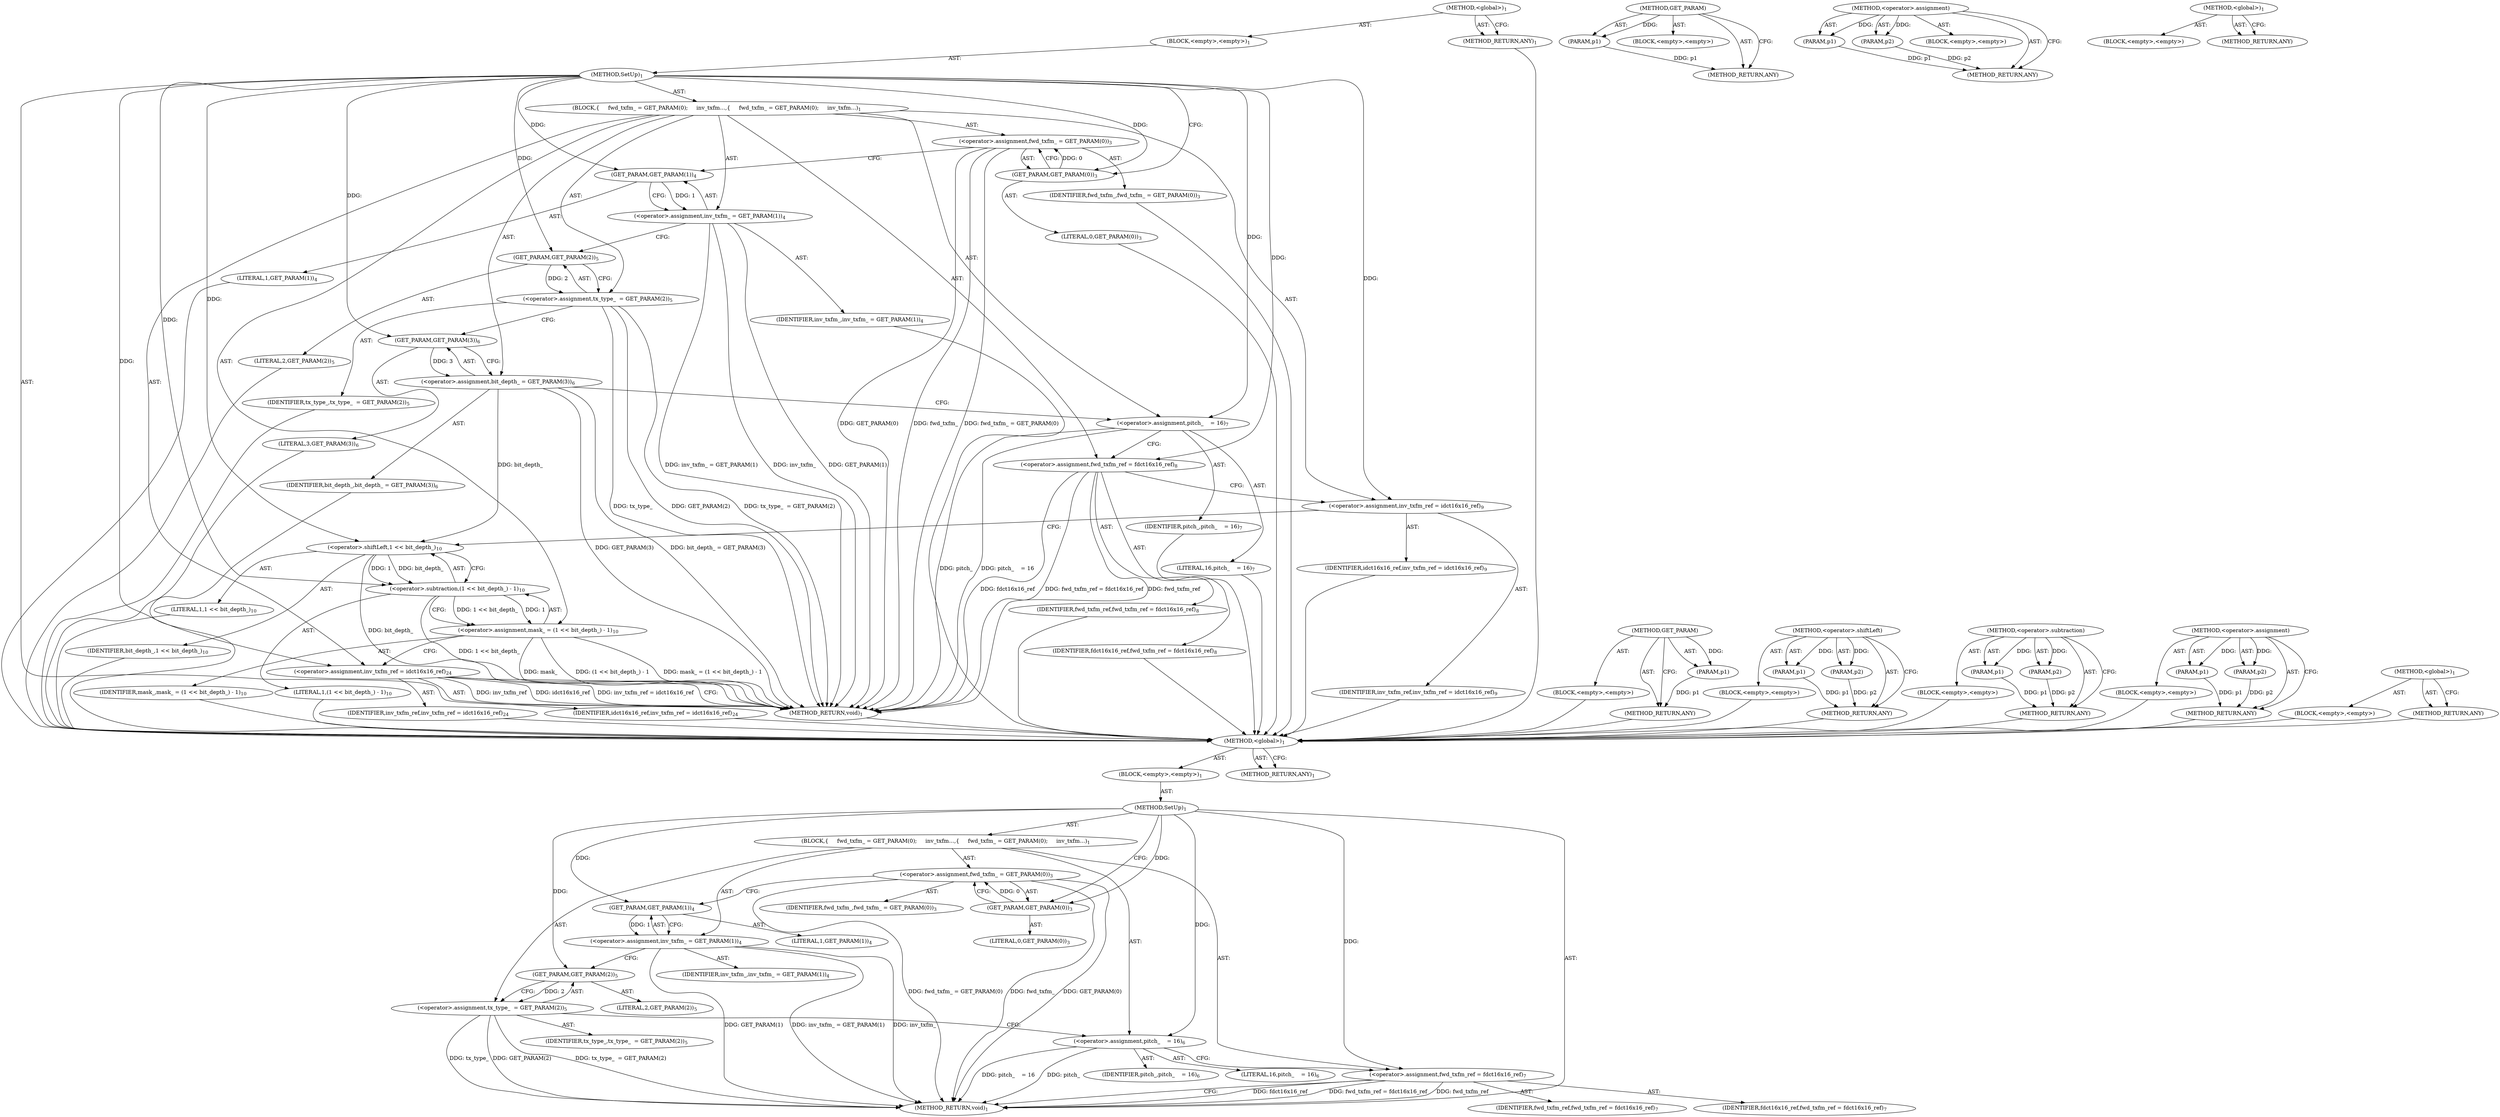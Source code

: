 digraph "&lt;global&gt;" {
vulnerable_6 [label=<(METHOD,&lt;global&gt;)<SUB>1</SUB>>];
vulnerable_7 [label=<(BLOCK,&lt;empty&gt;,&lt;empty&gt;)<SUB>1</SUB>>];
vulnerable_8 [label=<(METHOD,SetUp)<SUB>1</SUB>>];
vulnerable_9 [label=<(BLOCK,{

     fwd_txfm_ = GET_PARAM(0);
     inv_txfm...,{

     fwd_txfm_ = GET_PARAM(0);
     inv_txfm...)<SUB>1</SUB>>];
vulnerable_10 [label=<(&lt;operator&gt;.assignment,fwd_txfm_ = GET_PARAM(0))<SUB>3</SUB>>];
vulnerable_11 [label=<(IDENTIFIER,fwd_txfm_,fwd_txfm_ = GET_PARAM(0))<SUB>3</SUB>>];
vulnerable_12 [label=<(GET_PARAM,GET_PARAM(0))<SUB>3</SUB>>];
vulnerable_13 [label=<(LITERAL,0,GET_PARAM(0))<SUB>3</SUB>>];
vulnerable_14 [label=<(&lt;operator&gt;.assignment,inv_txfm_ = GET_PARAM(1))<SUB>4</SUB>>];
vulnerable_15 [label=<(IDENTIFIER,inv_txfm_,inv_txfm_ = GET_PARAM(1))<SUB>4</SUB>>];
vulnerable_16 [label=<(GET_PARAM,GET_PARAM(1))<SUB>4</SUB>>];
vulnerable_17 [label=<(LITERAL,1,GET_PARAM(1))<SUB>4</SUB>>];
vulnerable_18 [label=<(&lt;operator&gt;.assignment,tx_type_  = GET_PARAM(2))<SUB>5</SUB>>];
vulnerable_19 [label=<(IDENTIFIER,tx_type_,tx_type_  = GET_PARAM(2))<SUB>5</SUB>>];
vulnerable_20 [label=<(GET_PARAM,GET_PARAM(2))<SUB>5</SUB>>];
vulnerable_21 [label=<(LITERAL,2,GET_PARAM(2))<SUB>5</SUB>>];
vulnerable_22 [label=<(&lt;operator&gt;.assignment,pitch_    = 16)<SUB>6</SUB>>];
vulnerable_23 [label=<(IDENTIFIER,pitch_,pitch_    = 16)<SUB>6</SUB>>];
vulnerable_24 [label=<(LITERAL,16,pitch_    = 16)<SUB>6</SUB>>];
vulnerable_25 [label=<(&lt;operator&gt;.assignment,fwd_txfm_ref = fdct16x16_ref)<SUB>7</SUB>>];
vulnerable_26 [label=<(IDENTIFIER,fwd_txfm_ref,fwd_txfm_ref = fdct16x16_ref)<SUB>7</SUB>>];
vulnerable_27 [label=<(IDENTIFIER,fdct16x16_ref,fwd_txfm_ref = fdct16x16_ref)<SUB>7</SUB>>];
vulnerable_28 [label=<(METHOD_RETURN,void)<SUB>1</SUB>>];
vulnerable_30 [label=<(METHOD_RETURN,ANY)<SUB>1</SUB>>];
vulnerable_50 [label=<(METHOD,GET_PARAM)>];
vulnerable_51 [label=<(PARAM,p1)>];
vulnerable_52 [label=<(BLOCK,&lt;empty&gt;,&lt;empty&gt;)>];
vulnerable_53 [label=<(METHOD_RETURN,ANY)>];
vulnerable_45 [label=<(METHOD,&lt;operator&gt;.assignment)>];
vulnerable_46 [label=<(PARAM,p1)>];
vulnerable_47 [label=<(PARAM,p2)>];
vulnerable_48 [label=<(BLOCK,&lt;empty&gt;,&lt;empty&gt;)>];
vulnerable_49 [label=<(METHOD_RETURN,ANY)>];
vulnerable_39 [label=<(METHOD,&lt;global&gt;)<SUB>1</SUB>>];
vulnerable_40 [label=<(BLOCK,&lt;empty&gt;,&lt;empty&gt;)>];
vulnerable_41 [label=<(METHOD_RETURN,ANY)>];
fixed_6 [label=<(METHOD,&lt;global&gt;)<SUB>1</SUB>>];
fixed_7 [label=<(BLOCK,&lt;empty&gt;,&lt;empty&gt;)<SUB>1</SUB>>];
fixed_8 [label=<(METHOD,SetUp)<SUB>1</SUB>>];
fixed_9 [label=<(BLOCK,{

     fwd_txfm_ = GET_PARAM(0);
     inv_txfm...,{

     fwd_txfm_ = GET_PARAM(0);
     inv_txfm...)<SUB>1</SUB>>];
fixed_10 [label=<(&lt;operator&gt;.assignment,fwd_txfm_ = GET_PARAM(0))<SUB>3</SUB>>];
fixed_11 [label=<(IDENTIFIER,fwd_txfm_,fwd_txfm_ = GET_PARAM(0))<SUB>3</SUB>>];
fixed_12 [label=<(GET_PARAM,GET_PARAM(0))<SUB>3</SUB>>];
fixed_13 [label=<(LITERAL,0,GET_PARAM(0))<SUB>3</SUB>>];
fixed_14 [label=<(&lt;operator&gt;.assignment,inv_txfm_ = GET_PARAM(1))<SUB>4</SUB>>];
fixed_15 [label=<(IDENTIFIER,inv_txfm_,inv_txfm_ = GET_PARAM(1))<SUB>4</SUB>>];
fixed_16 [label=<(GET_PARAM,GET_PARAM(1))<SUB>4</SUB>>];
fixed_17 [label=<(LITERAL,1,GET_PARAM(1))<SUB>4</SUB>>];
fixed_18 [label=<(&lt;operator&gt;.assignment,tx_type_  = GET_PARAM(2))<SUB>5</SUB>>];
fixed_19 [label=<(IDENTIFIER,tx_type_,tx_type_  = GET_PARAM(2))<SUB>5</SUB>>];
fixed_20 [label=<(GET_PARAM,GET_PARAM(2))<SUB>5</SUB>>];
fixed_21 [label=<(LITERAL,2,GET_PARAM(2))<SUB>5</SUB>>];
fixed_22 [label=<(&lt;operator&gt;.assignment,bit_depth_ = GET_PARAM(3))<SUB>6</SUB>>];
fixed_23 [label=<(IDENTIFIER,bit_depth_,bit_depth_ = GET_PARAM(3))<SUB>6</SUB>>];
fixed_24 [label=<(GET_PARAM,GET_PARAM(3))<SUB>6</SUB>>];
fixed_25 [label=<(LITERAL,3,GET_PARAM(3))<SUB>6</SUB>>];
fixed_26 [label=<(&lt;operator&gt;.assignment,pitch_    = 16)<SUB>7</SUB>>];
fixed_27 [label=<(IDENTIFIER,pitch_,pitch_    = 16)<SUB>7</SUB>>];
fixed_28 [label=<(LITERAL,16,pitch_    = 16)<SUB>7</SUB>>];
fixed_29 [label=<(&lt;operator&gt;.assignment,fwd_txfm_ref = fdct16x16_ref)<SUB>8</SUB>>];
fixed_30 [label=<(IDENTIFIER,fwd_txfm_ref,fwd_txfm_ref = fdct16x16_ref)<SUB>8</SUB>>];
fixed_31 [label=<(IDENTIFIER,fdct16x16_ref,fwd_txfm_ref = fdct16x16_ref)<SUB>8</SUB>>];
fixed_32 [label=<(&lt;operator&gt;.assignment,inv_txfm_ref = idct16x16_ref)<SUB>9</SUB>>];
fixed_33 [label=<(IDENTIFIER,inv_txfm_ref,inv_txfm_ref = idct16x16_ref)<SUB>9</SUB>>];
fixed_34 [label=<(IDENTIFIER,idct16x16_ref,inv_txfm_ref = idct16x16_ref)<SUB>9</SUB>>];
fixed_35 [label=<(&lt;operator&gt;.assignment,mask_ = (1 &lt;&lt; bit_depth_) - 1)<SUB>10</SUB>>];
fixed_36 [label=<(IDENTIFIER,mask_,mask_ = (1 &lt;&lt; bit_depth_) - 1)<SUB>10</SUB>>];
fixed_37 [label=<(&lt;operator&gt;.subtraction,(1 &lt;&lt; bit_depth_) - 1)<SUB>10</SUB>>];
fixed_38 [label=<(&lt;operator&gt;.shiftLeft,1 &lt;&lt; bit_depth_)<SUB>10</SUB>>];
fixed_39 [label=<(LITERAL,1,1 &lt;&lt; bit_depth_)<SUB>10</SUB>>];
fixed_40 [label=<(IDENTIFIER,bit_depth_,1 &lt;&lt; bit_depth_)<SUB>10</SUB>>];
fixed_41 [label=<(LITERAL,1,(1 &lt;&lt; bit_depth_) - 1)<SUB>10</SUB>>];
fixed_42 [label=<(&lt;operator&gt;.assignment,inv_txfm_ref = idct16x16_ref)<SUB>24</SUB>>];
fixed_43 [label=<(IDENTIFIER,inv_txfm_ref,inv_txfm_ref = idct16x16_ref)<SUB>24</SUB>>];
fixed_44 [label=<(IDENTIFIER,idct16x16_ref,inv_txfm_ref = idct16x16_ref)<SUB>24</SUB>>];
fixed_45 [label=<(METHOD_RETURN,void)<SUB>1</SUB>>];
fixed_47 [label=<(METHOD_RETURN,ANY)<SUB>1</SUB>>];
fixed_67 [label=<(METHOD,GET_PARAM)>];
fixed_68 [label=<(PARAM,p1)>];
fixed_69 [label=<(BLOCK,&lt;empty&gt;,&lt;empty&gt;)>];
fixed_70 [label=<(METHOD_RETURN,ANY)>];
fixed_76 [label=<(METHOD,&lt;operator&gt;.shiftLeft)>];
fixed_77 [label=<(PARAM,p1)>];
fixed_78 [label=<(PARAM,p2)>];
fixed_79 [label=<(BLOCK,&lt;empty&gt;,&lt;empty&gt;)>];
fixed_80 [label=<(METHOD_RETURN,ANY)>];
fixed_71 [label=<(METHOD,&lt;operator&gt;.subtraction)>];
fixed_72 [label=<(PARAM,p1)>];
fixed_73 [label=<(PARAM,p2)>];
fixed_74 [label=<(BLOCK,&lt;empty&gt;,&lt;empty&gt;)>];
fixed_75 [label=<(METHOD_RETURN,ANY)>];
fixed_62 [label=<(METHOD,&lt;operator&gt;.assignment)>];
fixed_63 [label=<(PARAM,p1)>];
fixed_64 [label=<(PARAM,p2)>];
fixed_65 [label=<(BLOCK,&lt;empty&gt;,&lt;empty&gt;)>];
fixed_66 [label=<(METHOD_RETURN,ANY)>];
fixed_56 [label=<(METHOD,&lt;global&gt;)<SUB>1</SUB>>];
fixed_57 [label=<(BLOCK,&lt;empty&gt;,&lt;empty&gt;)>];
fixed_58 [label=<(METHOD_RETURN,ANY)>];
vulnerable_6 -> vulnerable_7  [key=0, label="AST: "];
vulnerable_6 -> vulnerable_30  [key=0, label="AST: "];
vulnerable_6 -> vulnerable_30  [key=1, label="CFG: "];
vulnerable_7 -> vulnerable_8  [key=0, label="AST: "];
vulnerable_8 -> vulnerable_9  [key=0, label="AST: "];
vulnerable_8 -> vulnerable_28  [key=0, label="AST: "];
vulnerable_8 -> vulnerable_12  [key=0, label="CFG: "];
vulnerable_8 -> vulnerable_12  [key=1, label="DDG: "];
vulnerable_8 -> vulnerable_22  [key=0, label="DDG: "];
vulnerable_8 -> vulnerable_25  [key=0, label="DDG: "];
vulnerable_8 -> vulnerable_16  [key=0, label="DDG: "];
vulnerable_8 -> vulnerable_20  [key=0, label="DDG: "];
vulnerable_9 -> vulnerable_10  [key=0, label="AST: "];
vulnerable_9 -> vulnerable_14  [key=0, label="AST: "];
vulnerable_9 -> vulnerable_18  [key=0, label="AST: "];
vulnerable_9 -> vulnerable_22  [key=0, label="AST: "];
vulnerable_9 -> vulnerable_25  [key=0, label="AST: "];
vulnerable_10 -> vulnerable_11  [key=0, label="AST: "];
vulnerable_10 -> vulnerable_12  [key=0, label="AST: "];
vulnerable_10 -> vulnerable_16  [key=0, label="CFG: "];
vulnerable_10 -> vulnerable_28  [key=0, label="DDG: GET_PARAM(0)"];
vulnerable_10 -> vulnerable_28  [key=1, label="DDG: fwd_txfm_ = GET_PARAM(0)"];
vulnerable_10 -> vulnerable_28  [key=2, label="DDG: fwd_txfm_"];
vulnerable_12 -> vulnerable_13  [key=0, label="AST: "];
vulnerable_12 -> vulnerable_10  [key=0, label="CFG: "];
vulnerable_12 -> vulnerable_10  [key=1, label="DDG: 0"];
vulnerable_14 -> vulnerable_15  [key=0, label="AST: "];
vulnerable_14 -> vulnerable_16  [key=0, label="AST: "];
vulnerable_14 -> vulnerable_20  [key=0, label="CFG: "];
vulnerable_14 -> vulnerable_28  [key=0, label="DDG: GET_PARAM(1)"];
vulnerable_14 -> vulnerable_28  [key=1, label="DDG: inv_txfm_ = GET_PARAM(1)"];
vulnerable_14 -> vulnerable_28  [key=2, label="DDG: inv_txfm_"];
vulnerable_16 -> vulnerable_17  [key=0, label="AST: "];
vulnerable_16 -> vulnerable_14  [key=0, label="CFG: "];
vulnerable_16 -> vulnerable_14  [key=1, label="DDG: 1"];
vulnerable_18 -> vulnerable_19  [key=0, label="AST: "];
vulnerable_18 -> vulnerable_20  [key=0, label="AST: "];
vulnerable_18 -> vulnerable_22  [key=0, label="CFG: "];
vulnerable_18 -> vulnerable_28  [key=0, label="DDG: GET_PARAM(2)"];
vulnerable_18 -> vulnerable_28  [key=1, label="DDG: tx_type_  = GET_PARAM(2)"];
vulnerable_18 -> vulnerable_28  [key=2, label="DDG: tx_type_"];
vulnerable_20 -> vulnerable_21  [key=0, label="AST: "];
vulnerable_20 -> vulnerable_18  [key=0, label="CFG: "];
vulnerable_20 -> vulnerable_18  [key=1, label="DDG: 2"];
vulnerable_22 -> vulnerable_23  [key=0, label="AST: "];
vulnerable_22 -> vulnerable_24  [key=0, label="AST: "];
vulnerable_22 -> vulnerable_25  [key=0, label="CFG: "];
vulnerable_22 -> vulnerable_28  [key=0, label="DDG: pitch_    = 16"];
vulnerable_22 -> vulnerable_28  [key=1, label="DDG: pitch_"];
vulnerable_25 -> vulnerable_26  [key=0, label="AST: "];
vulnerable_25 -> vulnerable_27  [key=0, label="AST: "];
vulnerable_25 -> vulnerable_28  [key=0, label="CFG: "];
vulnerable_25 -> vulnerable_28  [key=1, label="DDG: fdct16x16_ref"];
vulnerable_25 -> vulnerable_28  [key=2, label="DDG: fwd_txfm_ref = fdct16x16_ref"];
vulnerable_25 -> vulnerable_28  [key=3, label="DDG: fwd_txfm_ref"];
vulnerable_50 -> vulnerable_51  [key=0, label="AST: "];
vulnerable_50 -> vulnerable_51  [key=1, label="DDG: "];
vulnerable_50 -> vulnerable_52  [key=0, label="AST: "];
vulnerable_50 -> vulnerable_53  [key=0, label="AST: "];
vulnerable_50 -> vulnerable_53  [key=1, label="CFG: "];
vulnerable_51 -> vulnerable_53  [key=0, label="DDG: p1"];
vulnerable_45 -> vulnerable_46  [key=0, label="AST: "];
vulnerable_45 -> vulnerable_46  [key=1, label="DDG: "];
vulnerable_45 -> vulnerable_48  [key=0, label="AST: "];
vulnerable_45 -> vulnerable_47  [key=0, label="AST: "];
vulnerable_45 -> vulnerable_47  [key=1, label="DDG: "];
vulnerable_45 -> vulnerable_49  [key=0, label="AST: "];
vulnerable_45 -> vulnerable_49  [key=1, label="CFG: "];
vulnerable_46 -> vulnerable_49  [key=0, label="DDG: p1"];
vulnerable_47 -> vulnerable_49  [key=0, label="DDG: p2"];
vulnerable_39 -> vulnerable_40  [key=0, label="AST: "];
vulnerable_39 -> vulnerable_41  [key=0, label="AST: "];
vulnerable_39 -> vulnerable_41  [key=1, label="CFG: "];
fixed_6 -> fixed_7  [key=0, label="AST: "];
fixed_6 -> fixed_47  [key=0, label="AST: "];
fixed_6 -> fixed_47  [key=1, label="CFG: "];
fixed_7 -> fixed_8  [key=0, label="AST: "];
fixed_8 -> fixed_9  [key=0, label="AST: "];
fixed_8 -> fixed_45  [key=0, label="AST: "];
fixed_8 -> fixed_12  [key=0, label="CFG: "];
fixed_8 -> fixed_12  [key=1, label="DDG: "];
fixed_8 -> fixed_26  [key=0, label="DDG: "];
fixed_8 -> fixed_29  [key=0, label="DDG: "];
fixed_8 -> fixed_32  [key=0, label="DDG: "];
fixed_8 -> fixed_42  [key=0, label="DDG: "];
fixed_8 -> fixed_16  [key=0, label="DDG: "];
fixed_8 -> fixed_20  [key=0, label="DDG: "];
fixed_8 -> fixed_24  [key=0, label="DDG: "];
fixed_8 -> fixed_37  [key=0, label="DDG: "];
fixed_8 -> fixed_38  [key=0, label="DDG: "];
fixed_9 -> fixed_10  [key=0, label="AST: "];
fixed_9 -> fixed_14  [key=0, label="AST: "];
fixed_9 -> fixed_18  [key=0, label="AST: "];
fixed_9 -> fixed_22  [key=0, label="AST: "];
fixed_9 -> fixed_26  [key=0, label="AST: "];
fixed_9 -> fixed_29  [key=0, label="AST: "];
fixed_9 -> fixed_32  [key=0, label="AST: "];
fixed_9 -> fixed_35  [key=0, label="AST: "];
fixed_9 -> fixed_42  [key=0, label="AST: "];
fixed_10 -> fixed_11  [key=0, label="AST: "];
fixed_10 -> fixed_12  [key=0, label="AST: "];
fixed_10 -> fixed_16  [key=0, label="CFG: "];
fixed_10 -> fixed_45  [key=0, label="DDG: GET_PARAM(0)"];
fixed_10 -> fixed_45  [key=1, label="DDG: fwd_txfm_ = GET_PARAM(0)"];
fixed_10 -> fixed_45  [key=2, label="DDG: fwd_txfm_"];
fixed_11 -> vulnerable_6  [key=0];
fixed_12 -> fixed_13  [key=0, label="AST: "];
fixed_12 -> fixed_10  [key=0, label="CFG: "];
fixed_12 -> fixed_10  [key=1, label="DDG: 0"];
fixed_13 -> vulnerable_6  [key=0];
fixed_14 -> fixed_15  [key=0, label="AST: "];
fixed_14 -> fixed_16  [key=0, label="AST: "];
fixed_14 -> fixed_20  [key=0, label="CFG: "];
fixed_14 -> fixed_45  [key=0, label="DDG: GET_PARAM(1)"];
fixed_14 -> fixed_45  [key=1, label="DDG: inv_txfm_ = GET_PARAM(1)"];
fixed_14 -> fixed_45  [key=2, label="DDG: inv_txfm_"];
fixed_15 -> vulnerable_6  [key=0];
fixed_16 -> fixed_17  [key=0, label="AST: "];
fixed_16 -> fixed_14  [key=0, label="CFG: "];
fixed_16 -> fixed_14  [key=1, label="DDG: 1"];
fixed_17 -> vulnerable_6  [key=0];
fixed_18 -> fixed_19  [key=0, label="AST: "];
fixed_18 -> fixed_20  [key=0, label="AST: "];
fixed_18 -> fixed_24  [key=0, label="CFG: "];
fixed_18 -> fixed_45  [key=0, label="DDG: GET_PARAM(2)"];
fixed_18 -> fixed_45  [key=1, label="DDG: tx_type_  = GET_PARAM(2)"];
fixed_18 -> fixed_45  [key=2, label="DDG: tx_type_"];
fixed_19 -> vulnerable_6  [key=0];
fixed_20 -> fixed_21  [key=0, label="AST: "];
fixed_20 -> fixed_18  [key=0, label="CFG: "];
fixed_20 -> fixed_18  [key=1, label="DDG: 2"];
fixed_21 -> vulnerable_6  [key=0];
fixed_22 -> fixed_23  [key=0, label="AST: "];
fixed_22 -> fixed_24  [key=0, label="AST: "];
fixed_22 -> fixed_26  [key=0, label="CFG: "];
fixed_22 -> fixed_45  [key=0, label="DDG: GET_PARAM(3)"];
fixed_22 -> fixed_45  [key=1, label="DDG: bit_depth_ = GET_PARAM(3)"];
fixed_22 -> fixed_38  [key=0, label="DDG: bit_depth_"];
fixed_23 -> vulnerable_6  [key=0];
fixed_24 -> fixed_25  [key=0, label="AST: "];
fixed_24 -> fixed_22  [key=0, label="CFG: "];
fixed_24 -> fixed_22  [key=1, label="DDG: 3"];
fixed_25 -> vulnerable_6  [key=0];
fixed_26 -> fixed_27  [key=0, label="AST: "];
fixed_26 -> fixed_28  [key=0, label="AST: "];
fixed_26 -> fixed_29  [key=0, label="CFG: "];
fixed_26 -> fixed_45  [key=0, label="DDG: pitch_    = 16"];
fixed_26 -> fixed_45  [key=1, label="DDG: pitch_"];
fixed_27 -> vulnerable_6  [key=0];
fixed_28 -> vulnerable_6  [key=0];
fixed_29 -> fixed_30  [key=0, label="AST: "];
fixed_29 -> fixed_31  [key=0, label="AST: "];
fixed_29 -> fixed_32  [key=0, label="CFG: "];
fixed_29 -> fixed_45  [key=0, label="DDG: fdct16x16_ref"];
fixed_29 -> fixed_45  [key=1, label="DDG: fwd_txfm_ref = fdct16x16_ref"];
fixed_29 -> fixed_45  [key=2, label="DDG: fwd_txfm_ref"];
fixed_30 -> vulnerable_6  [key=0];
fixed_31 -> vulnerable_6  [key=0];
fixed_32 -> fixed_33  [key=0, label="AST: "];
fixed_32 -> fixed_34  [key=0, label="AST: "];
fixed_32 -> fixed_38  [key=0, label="CFG: "];
fixed_33 -> vulnerable_6  [key=0];
fixed_34 -> vulnerable_6  [key=0];
fixed_35 -> fixed_36  [key=0, label="AST: "];
fixed_35 -> fixed_37  [key=0, label="AST: "];
fixed_35 -> fixed_42  [key=0, label="CFG: "];
fixed_35 -> fixed_45  [key=0, label="DDG: (1 &lt;&lt; bit_depth_) - 1"];
fixed_35 -> fixed_45  [key=1, label="DDG: mask_ = (1 &lt;&lt; bit_depth_) - 1"];
fixed_35 -> fixed_45  [key=2, label="DDG: mask_"];
fixed_36 -> vulnerable_6  [key=0];
fixed_37 -> fixed_38  [key=0, label="AST: "];
fixed_37 -> fixed_41  [key=0, label="AST: "];
fixed_37 -> fixed_35  [key=0, label="CFG: "];
fixed_37 -> fixed_35  [key=1, label="DDG: 1 &lt;&lt; bit_depth_"];
fixed_37 -> fixed_35  [key=2, label="DDG: 1"];
fixed_37 -> fixed_45  [key=0, label="DDG: 1 &lt;&lt; bit_depth_"];
fixed_38 -> fixed_39  [key=0, label="AST: "];
fixed_38 -> fixed_40  [key=0, label="AST: "];
fixed_38 -> fixed_37  [key=0, label="CFG: "];
fixed_38 -> fixed_37  [key=1, label="DDG: 1"];
fixed_38 -> fixed_37  [key=2, label="DDG: bit_depth_"];
fixed_38 -> fixed_45  [key=0, label="DDG: bit_depth_"];
fixed_39 -> vulnerable_6  [key=0];
fixed_40 -> vulnerable_6  [key=0];
fixed_41 -> vulnerable_6  [key=0];
fixed_42 -> fixed_43  [key=0, label="AST: "];
fixed_42 -> fixed_44  [key=0, label="AST: "];
fixed_42 -> fixed_45  [key=0, label="CFG: "];
fixed_42 -> fixed_45  [key=1, label="DDG: inv_txfm_ref"];
fixed_42 -> fixed_45  [key=2, label="DDG: idct16x16_ref"];
fixed_42 -> fixed_45  [key=3, label="DDG: inv_txfm_ref = idct16x16_ref"];
fixed_43 -> vulnerable_6  [key=0];
fixed_44 -> vulnerable_6  [key=0];
fixed_45 -> vulnerable_6  [key=0];
fixed_47 -> vulnerable_6  [key=0];
fixed_67 -> fixed_68  [key=0, label="AST: "];
fixed_67 -> fixed_68  [key=1, label="DDG: "];
fixed_67 -> fixed_69  [key=0, label="AST: "];
fixed_67 -> fixed_70  [key=0, label="AST: "];
fixed_67 -> fixed_70  [key=1, label="CFG: "];
fixed_68 -> fixed_70  [key=0, label="DDG: p1"];
fixed_69 -> vulnerable_6  [key=0];
fixed_70 -> vulnerable_6  [key=0];
fixed_76 -> fixed_77  [key=0, label="AST: "];
fixed_76 -> fixed_77  [key=1, label="DDG: "];
fixed_76 -> fixed_79  [key=0, label="AST: "];
fixed_76 -> fixed_78  [key=0, label="AST: "];
fixed_76 -> fixed_78  [key=1, label="DDG: "];
fixed_76 -> fixed_80  [key=0, label="AST: "];
fixed_76 -> fixed_80  [key=1, label="CFG: "];
fixed_77 -> fixed_80  [key=0, label="DDG: p1"];
fixed_78 -> fixed_80  [key=0, label="DDG: p2"];
fixed_79 -> vulnerable_6  [key=0];
fixed_80 -> vulnerable_6  [key=0];
fixed_71 -> fixed_72  [key=0, label="AST: "];
fixed_71 -> fixed_72  [key=1, label="DDG: "];
fixed_71 -> fixed_74  [key=0, label="AST: "];
fixed_71 -> fixed_73  [key=0, label="AST: "];
fixed_71 -> fixed_73  [key=1, label="DDG: "];
fixed_71 -> fixed_75  [key=0, label="AST: "];
fixed_71 -> fixed_75  [key=1, label="CFG: "];
fixed_72 -> fixed_75  [key=0, label="DDG: p1"];
fixed_73 -> fixed_75  [key=0, label="DDG: p2"];
fixed_74 -> vulnerable_6  [key=0];
fixed_75 -> vulnerable_6  [key=0];
fixed_62 -> fixed_63  [key=0, label="AST: "];
fixed_62 -> fixed_63  [key=1, label="DDG: "];
fixed_62 -> fixed_65  [key=0, label="AST: "];
fixed_62 -> fixed_64  [key=0, label="AST: "];
fixed_62 -> fixed_64  [key=1, label="DDG: "];
fixed_62 -> fixed_66  [key=0, label="AST: "];
fixed_62 -> fixed_66  [key=1, label="CFG: "];
fixed_63 -> fixed_66  [key=0, label="DDG: p1"];
fixed_64 -> fixed_66  [key=0, label="DDG: p2"];
fixed_65 -> vulnerable_6  [key=0];
fixed_66 -> vulnerable_6  [key=0];
fixed_56 -> fixed_57  [key=0, label="AST: "];
fixed_56 -> fixed_58  [key=0, label="AST: "];
fixed_56 -> fixed_58  [key=1, label="CFG: "];
fixed_57 -> vulnerable_6  [key=0];
fixed_58 -> vulnerable_6  [key=0];
}
